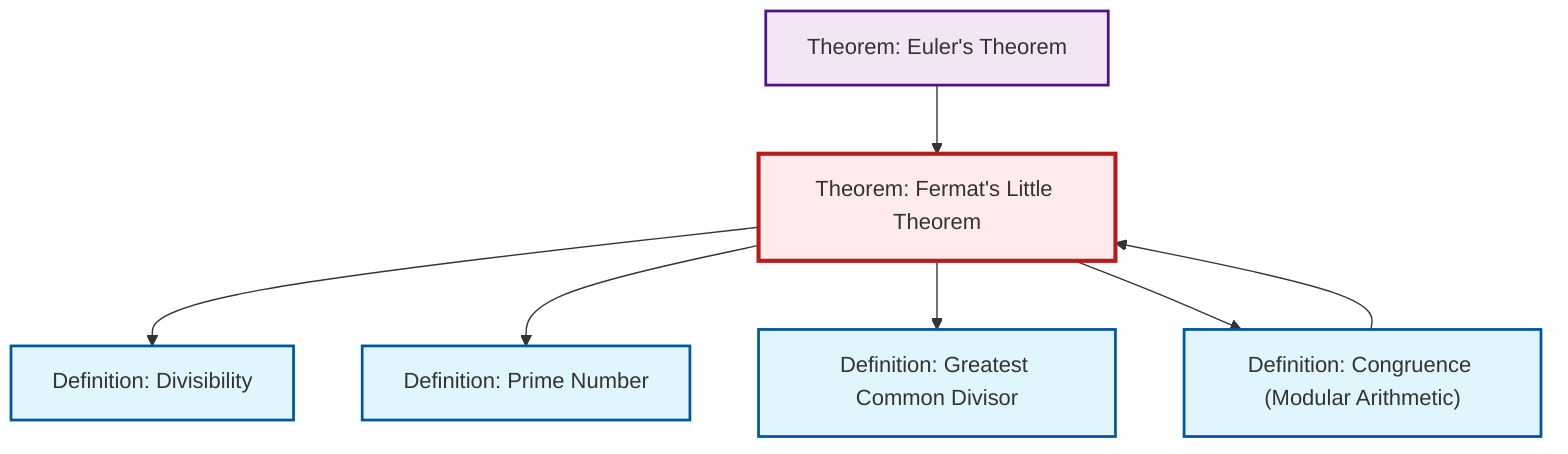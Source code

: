 graph TD
    classDef definition fill:#e1f5fe,stroke:#01579b,stroke-width:2px
    classDef theorem fill:#f3e5f5,stroke:#4a148c,stroke-width:2px
    classDef axiom fill:#fff3e0,stroke:#e65100,stroke-width:2px
    classDef example fill:#e8f5e9,stroke:#1b5e20,stroke-width:2px
    classDef current fill:#ffebee,stroke:#b71c1c,stroke-width:3px
    def-prime["Definition: Prime Number"]:::definition
    def-divisibility["Definition: Divisibility"]:::definition
    thm-euler["Theorem: Euler's Theorem"]:::theorem
    def-gcd["Definition: Greatest Common Divisor"]:::definition
    thm-fermat-little["Theorem: Fermat's Little Theorem"]:::theorem
    def-congruence["Definition: Congruence (Modular Arithmetic)"]:::definition
    thm-fermat-little --> def-divisibility
    def-congruence --> thm-fermat-little
    thm-fermat-little --> def-prime
    thm-fermat-little --> def-gcd
    thm-fermat-little --> def-congruence
    thm-euler --> thm-fermat-little
    class thm-fermat-little current